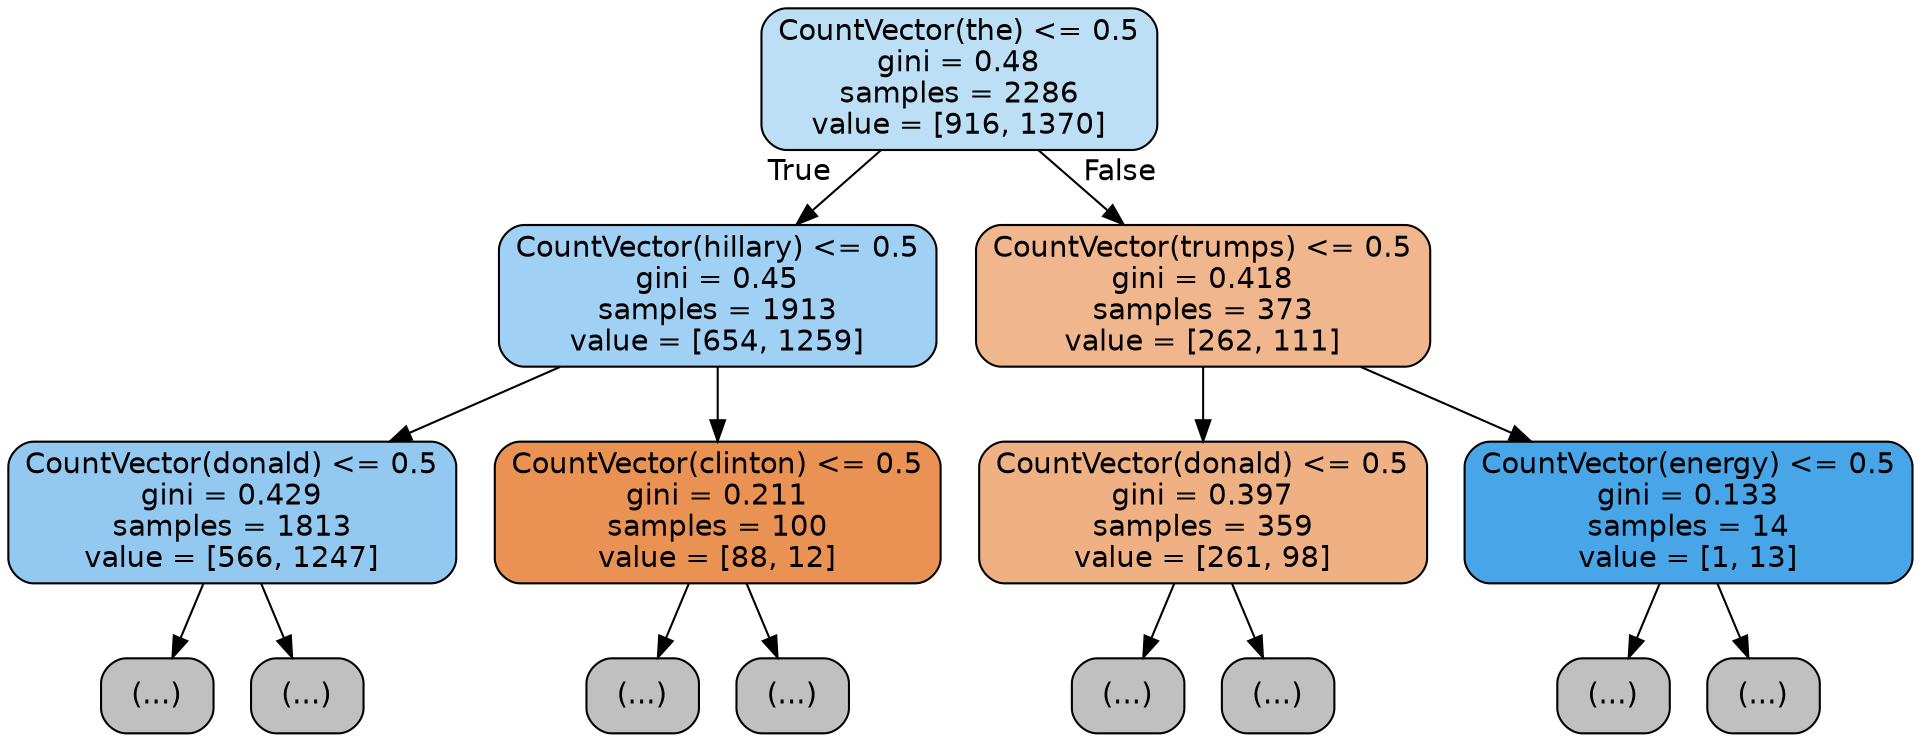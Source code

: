 digraph Tree {
node [shape=box, style="filled, rounded", color="black", fontname=helvetica] ;
edge [fontname=helvetica] ;
0 [label="CountVector(the) <= 0.5\ngini = 0.48\nsamples = 2286\nvalue = [916, 1370]", fillcolor="#bddff6"] ;
1 [label="CountVector(hillary) <= 0.5\ngini = 0.45\nsamples = 1913\nvalue = [654, 1259]", fillcolor="#a0d0f3"] ;
0 -> 1 [labeldistance=2.5, labelangle=45, headlabel="True"] ;
2 [label="CountVector(donald) <= 0.5\ngini = 0.429\nsamples = 1813\nvalue = [566, 1247]", fillcolor="#93c9f1"] ;
1 -> 2 ;
3 [label="(...)", fillcolor="#C0C0C0"] ;
2 -> 3 ;
442 [label="(...)", fillcolor="#C0C0C0"] ;
2 -> 442 ;
585 [label="CountVector(clinton) <= 0.5\ngini = 0.211\nsamples = 100\nvalue = [88, 12]", fillcolor="#e99254"] ;
1 -> 585 ;
586 [label="(...)", fillcolor="#C0C0C0"] ;
585 -> 586 ;
587 [label="(...)", fillcolor="#C0C0C0"] ;
585 -> 587 ;
612 [label="CountVector(trumps) <= 0.5\ngini = 0.418\nsamples = 373\nvalue = [262, 111]", fillcolor="#f0b68d"] ;
0 -> 612 [labeldistance=2.5, labelangle=-45, headlabel="False"] ;
613 [label="CountVector(donald) <= 0.5\ngini = 0.397\nsamples = 359\nvalue = [261, 98]", fillcolor="#efb083"] ;
612 -> 613 ;
614 [label="(...)", fillcolor="#C0C0C0"] ;
613 -> 614 ;
729 [label="(...)", fillcolor="#C0C0C0"] ;
613 -> 729 ;
778 [label="CountVector(energy) <= 0.5\ngini = 0.133\nsamples = 14\nvalue = [1, 13]", fillcolor="#48a5e7"] ;
612 -> 778 ;
779 [label="(...)", fillcolor="#C0C0C0"] ;
778 -> 779 ;
780 [label="(...)", fillcolor="#C0C0C0"] ;
778 -> 780 ;
}